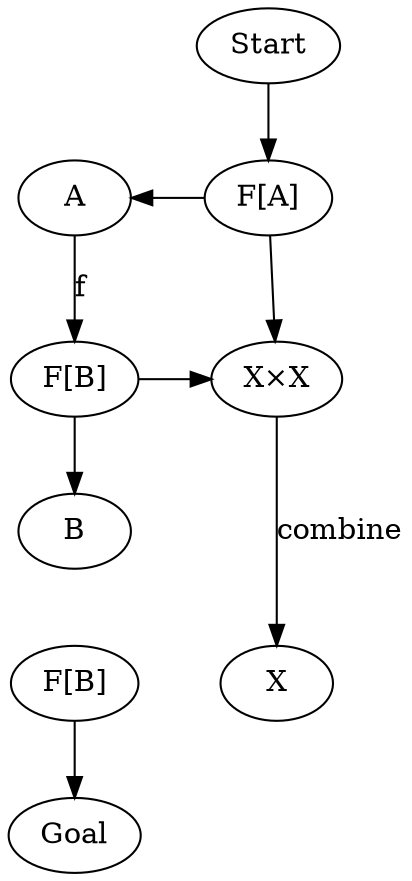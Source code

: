 digraph {
    Start[class="extremity"]
    Goal[class="extremity"]

    FA[label="F[A]" group="upper" class="start,disabled"]
    A[group="upper" class="disabled"]
    FB[label="F[B]" group="upper" class="disabled"]
    B[group="upper" class="disabled"]
    FB2[label="F[B]" group="upper" class="goal,disabled"]
    XX[label="X" label="X×X" group="lower"]
    X[group="lower"]


    {
        rank=same
        A -> FA[dir="back" class="disabled"]
    }


    {
        rank=same
        FB -> XX[class="disabled"]
    }

    {
        rank=same
        FB2 -> X[dir="back" style="invis"]
    }

    FA -> XX[class="disabled"]
    A -> FB[label="f" class="disabled"]
    XX -> X[label="combine"]
    FB -> B[class="disabled"]
    B  -> FB2[class="disabled" style="invis"]

    Start -> FA[class="start,disabled"]
    FB2 -> Goal[class="goal,disabled"]
}
